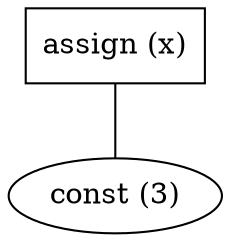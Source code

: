 graph tree {
	ordering=out
	nodesep="0.5;"
	{
		rank=same
		0 [label="assign (x)" shape=rectangle]
	}
	{
		rank=same
		1 [label="const (3)" shape=""]
	}
	0 -- 1
}
